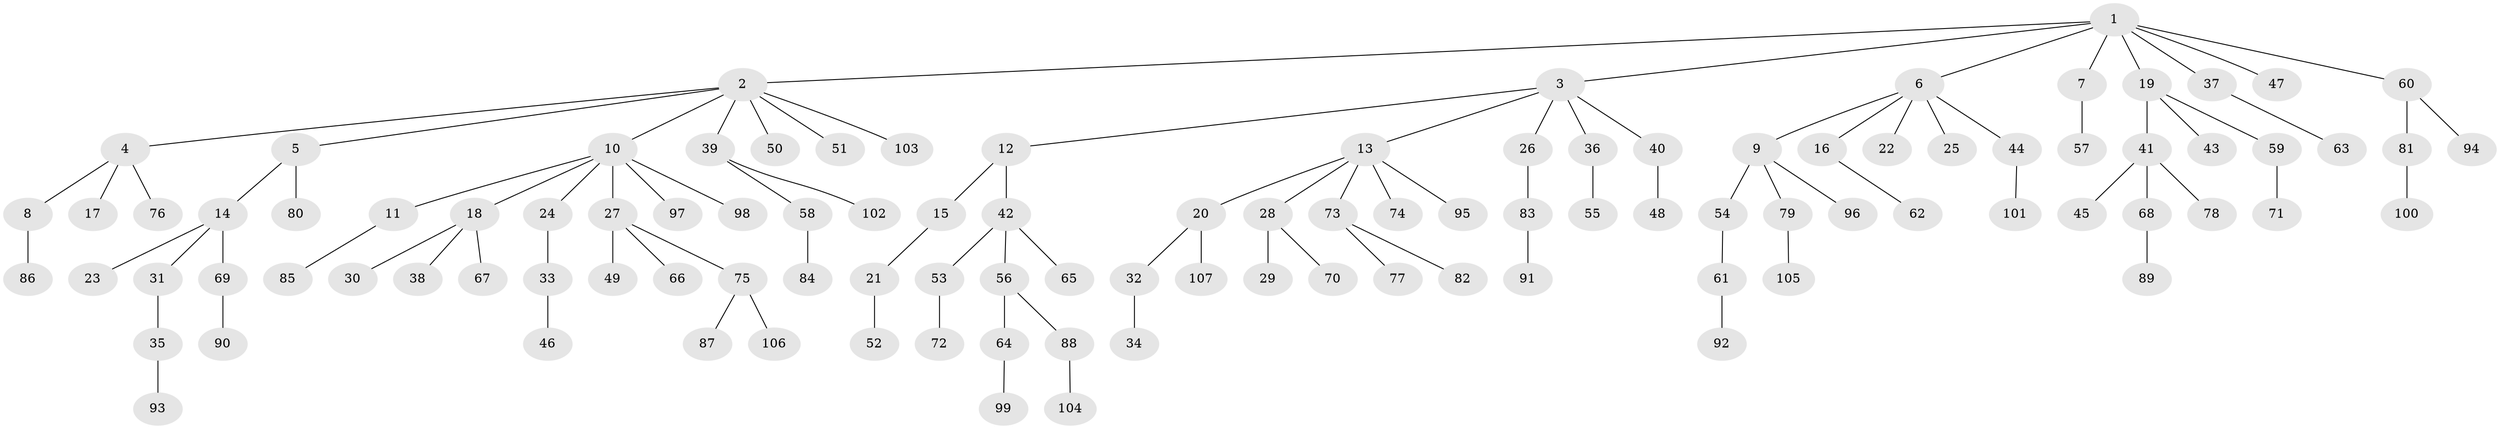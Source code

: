 // coarse degree distribution, {7: 0.03076923076923077, 6: 0.03076923076923077, 3: 0.16923076923076924, 2: 0.16923076923076924, 5: 0.03076923076923077, 1: 0.5692307692307692}
// Generated by graph-tools (version 1.1) at 2025/51/03/04/25 22:51:24]
// undirected, 107 vertices, 106 edges
graph export_dot {
  node [color=gray90,style=filled];
  1;
  2;
  3;
  4;
  5;
  6;
  7;
  8;
  9;
  10;
  11;
  12;
  13;
  14;
  15;
  16;
  17;
  18;
  19;
  20;
  21;
  22;
  23;
  24;
  25;
  26;
  27;
  28;
  29;
  30;
  31;
  32;
  33;
  34;
  35;
  36;
  37;
  38;
  39;
  40;
  41;
  42;
  43;
  44;
  45;
  46;
  47;
  48;
  49;
  50;
  51;
  52;
  53;
  54;
  55;
  56;
  57;
  58;
  59;
  60;
  61;
  62;
  63;
  64;
  65;
  66;
  67;
  68;
  69;
  70;
  71;
  72;
  73;
  74;
  75;
  76;
  77;
  78;
  79;
  80;
  81;
  82;
  83;
  84;
  85;
  86;
  87;
  88;
  89;
  90;
  91;
  92;
  93;
  94;
  95;
  96;
  97;
  98;
  99;
  100;
  101;
  102;
  103;
  104;
  105;
  106;
  107;
  1 -- 2;
  1 -- 3;
  1 -- 6;
  1 -- 7;
  1 -- 19;
  1 -- 37;
  1 -- 47;
  1 -- 60;
  2 -- 4;
  2 -- 5;
  2 -- 10;
  2 -- 39;
  2 -- 50;
  2 -- 51;
  2 -- 103;
  3 -- 12;
  3 -- 13;
  3 -- 26;
  3 -- 36;
  3 -- 40;
  4 -- 8;
  4 -- 17;
  4 -- 76;
  5 -- 14;
  5 -- 80;
  6 -- 9;
  6 -- 16;
  6 -- 22;
  6 -- 25;
  6 -- 44;
  7 -- 57;
  8 -- 86;
  9 -- 54;
  9 -- 79;
  9 -- 96;
  10 -- 11;
  10 -- 18;
  10 -- 24;
  10 -- 27;
  10 -- 97;
  10 -- 98;
  11 -- 85;
  12 -- 15;
  12 -- 42;
  13 -- 20;
  13 -- 28;
  13 -- 73;
  13 -- 74;
  13 -- 95;
  14 -- 23;
  14 -- 31;
  14 -- 69;
  15 -- 21;
  16 -- 62;
  18 -- 30;
  18 -- 38;
  18 -- 67;
  19 -- 41;
  19 -- 43;
  19 -- 59;
  20 -- 32;
  20 -- 107;
  21 -- 52;
  24 -- 33;
  26 -- 83;
  27 -- 49;
  27 -- 66;
  27 -- 75;
  28 -- 29;
  28 -- 70;
  31 -- 35;
  32 -- 34;
  33 -- 46;
  35 -- 93;
  36 -- 55;
  37 -- 63;
  39 -- 58;
  39 -- 102;
  40 -- 48;
  41 -- 45;
  41 -- 68;
  41 -- 78;
  42 -- 53;
  42 -- 56;
  42 -- 65;
  44 -- 101;
  53 -- 72;
  54 -- 61;
  56 -- 64;
  56 -- 88;
  58 -- 84;
  59 -- 71;
  60 -- 81;
  60 -- 94;
  61 -- 92;
  64 -- 99;
  68 -- 89;
  69 -- 90;
  73 -- 77;
  73 -- 82;
  75 -- 87;
  75 -- 106;
  79 -- 105;
  81 -- 100;
  83 -- 91;
  88 -- 104;
}
